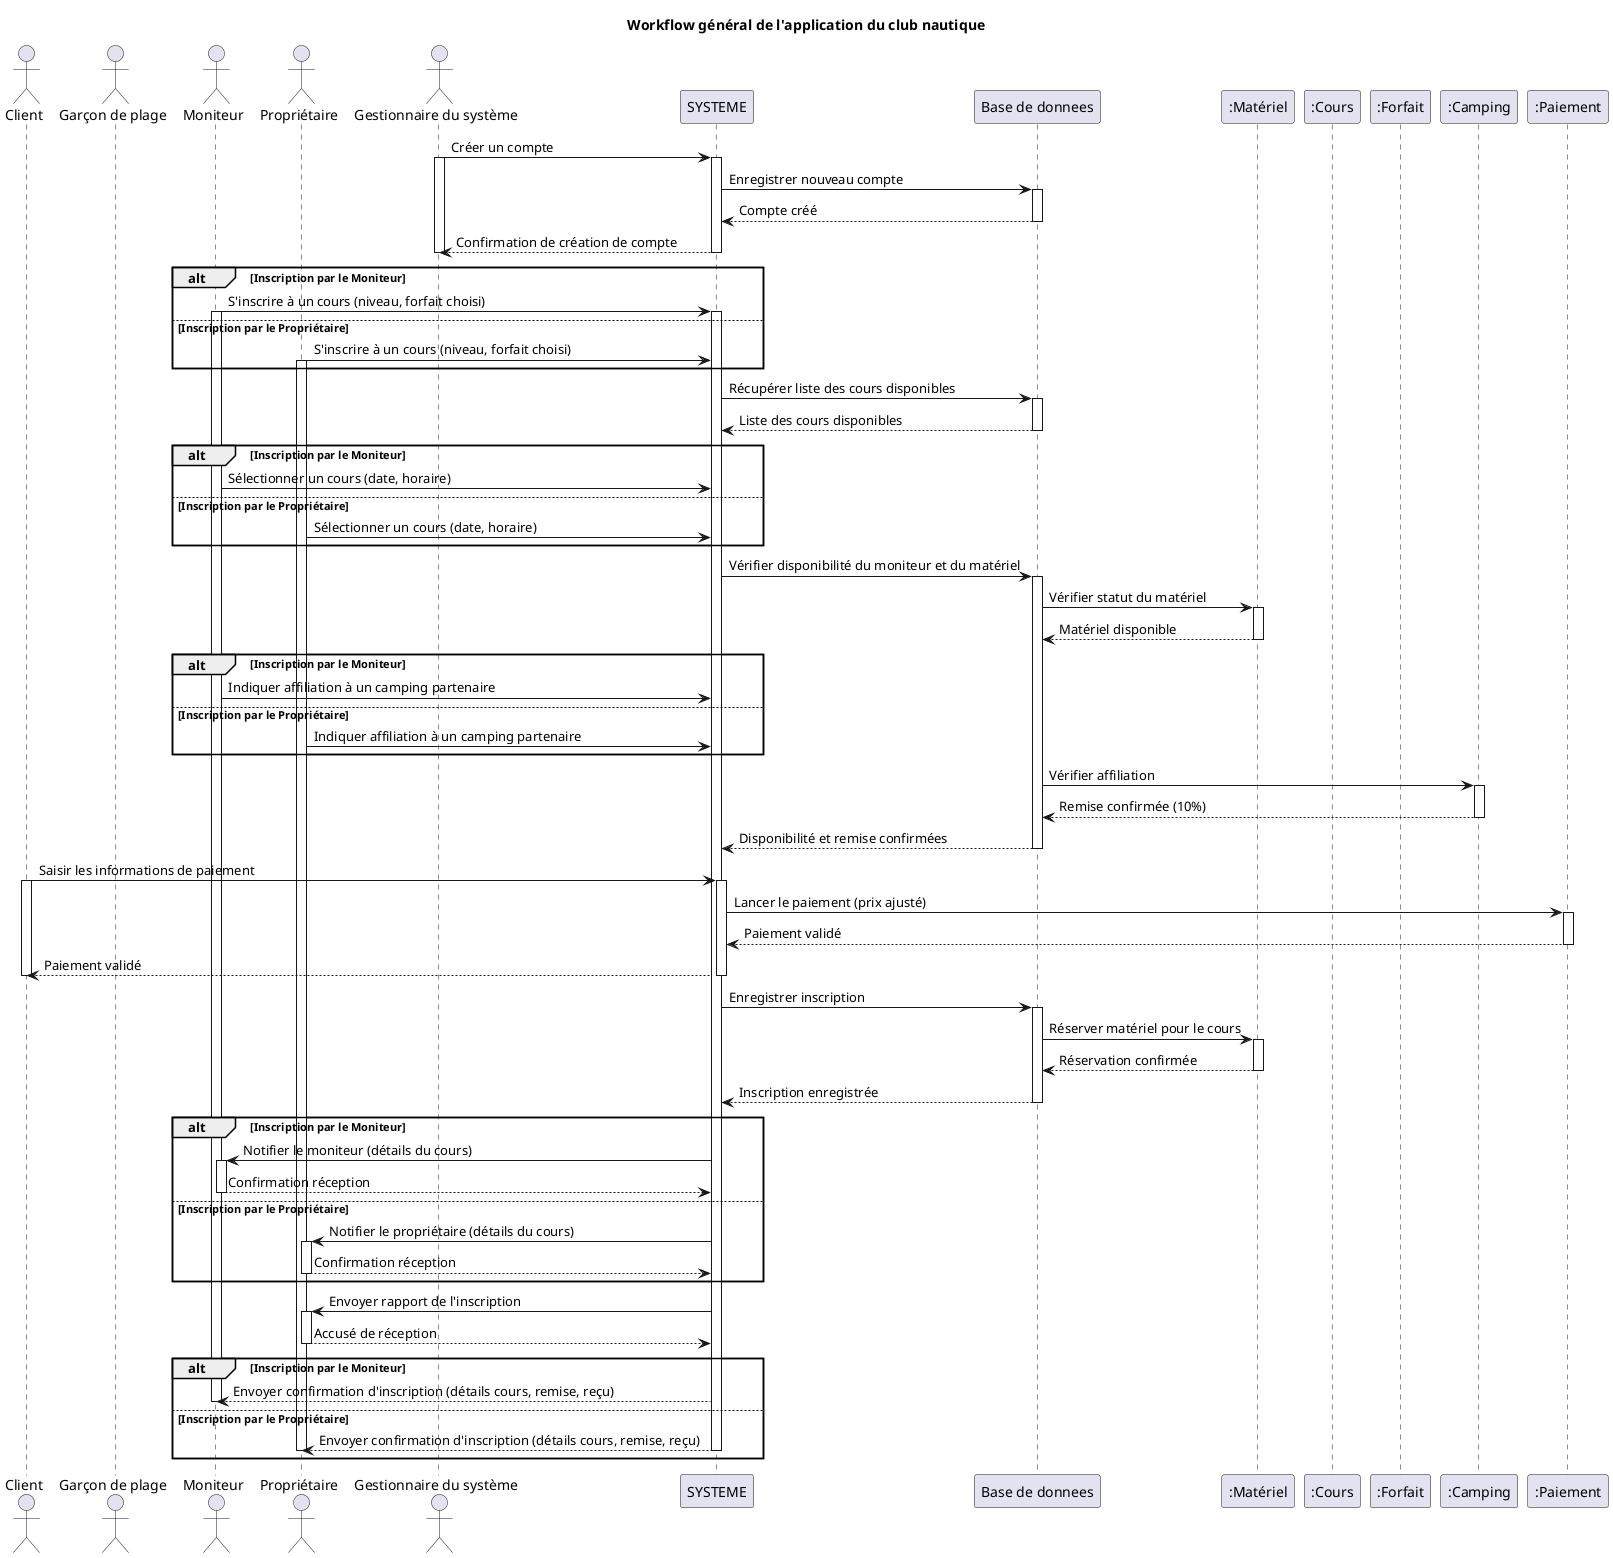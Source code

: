 @startuml
actor Client as C
actor "Garçon de plage" as G
actor "Moniteur" as M
actor "Propriétaire" as P
actor "Gestionnaire du système" as A
participant "SYSTEME" as App
participant "Base de donnees" as DB
participant ":Matériel" as Mat
participant ":Cours" as Cour
participant ":Forfait" as Forf
participant ":Camping" as Camp
participant ":Paiement" as Pay

title Workflow général de l'application du club nautique

A -> App : Créer un compte
activate A
activate App
App -> DB : Enregistrer nouveau compte
activate DB
DB --> App : Compte créé
deactivate DB
App --> A : Confirmation de création de compte
deactivate App
deactivate A

alt Inscription par le Moniteur
    M -> App : S'inscrire à un cours (niveau, forfait choisi)
    activate M
    activate App
else Inscription par le Propriétaire
    P -> App : S'inscrire à un cours (niveau, forfait choisi)
    activate P
end

activate App

App -> DB : Récupérer liste des cours disponibles
activate DB
DB --> App : Liste des cours disponibles
deactivate DB

alt Inscription par le Moniteur
    M -> App : Sélectionner un cours (date, horaire)
else Inscription par le Propriétaire
    P -> App : Sélectionner un cours (date, horaire)
end

App -> DB : Vérifier disponibilité du moniteur et du matériel
activate DB
DB -> Mat : Vérifier statut du matériel
activate Mat
Mat --> DB : Matériel disponible
deactivate Mat

alt Inscription par le Moniteur
    M -> App : Indiquer affiliation à un camping partenaire
else Inscription par le Propriétaire
    P -> App : Indiquer affiliation à un camping partenaire
end

DB -> Camp : Vérifier affiliation
activate Camp
Camp --> DB : Remise confirmée (10%)
deactivate Camp

DB --> App : Disponibilité et remise confirmées
deactivate DB

C -> App : Saisir les informations de paiement
activate C
activate App
App -> Pay : Lancer le paiement (prix ajusté)
activate Pay
Pay --> App : Paiement validé
deactivate Pay
App --> C : Paiement validé
deactivate C
deactivate App

App -> DB : Enregistrer inscription
activate DB
DB -> Mat : Réserver matériel pour le cours
activate Mat
Mat --> DB : Réservation confirmée
deactivate Mat
DB --> App : Inscription enregistrée
deactivate DB

alt Inscription par le Moniteur
    App -> M : Notifier le moniteur (détails du cours)
    activate M
    M --> App : Confirmation réception
    deactivate M
else Inscription par le Propriétaire
    App -> P : Notifier le propriétaire (détails du cours)
    activate P
    P --> App : Confirmation réception
    deactivate P
end

App -> P : Envoyer rapport de l'inscription
activate P
P --> App : Accusé de réception
deactivate P

alt Inscription par le Moniteur
    App --> M : Envoyer confirmation d'inscription (détails cours, remise, reçu)
    deactivate M
else Inscription par le Propriétaire
    App --> P : Envoyer confirmation d'inscription (détails cours, remise, reçu)
    deactivate App
    deactivate P
end
@enduml

